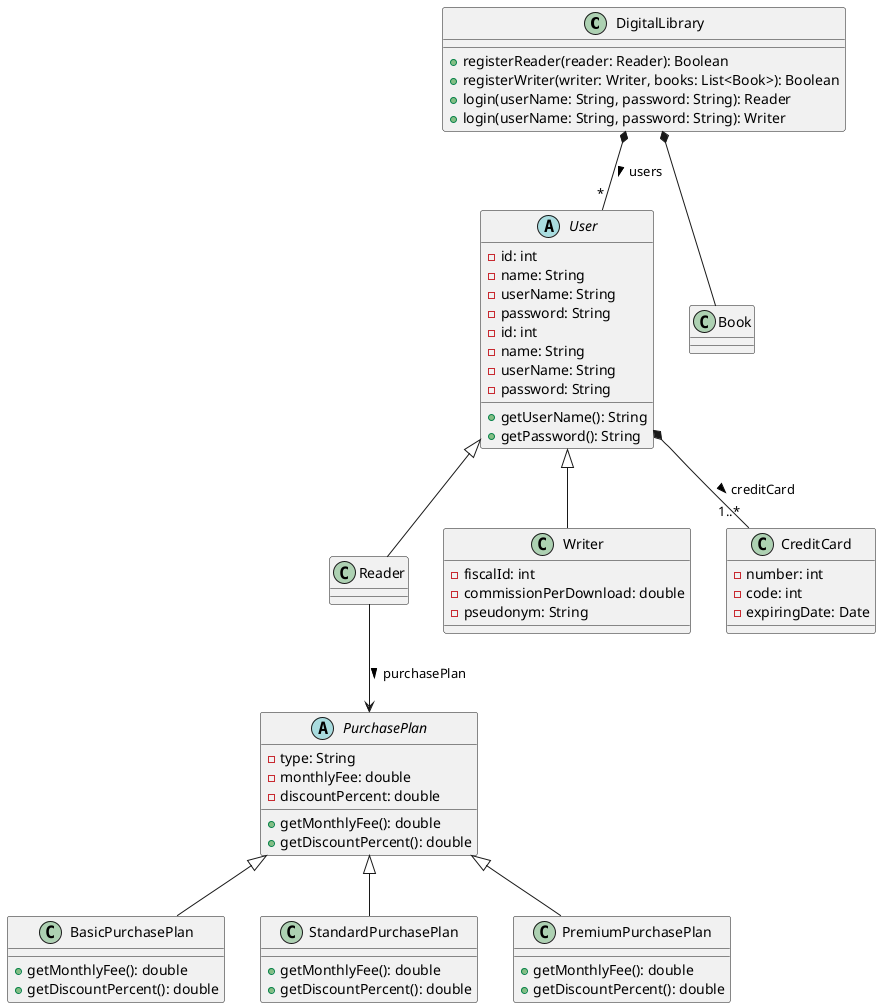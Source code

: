 @startuml

'Se busca diseñar una biblioteca digital de libros electrónicos online que facilite a escritores la publicación 
'de sus obras para que los lectores puedan acceder a ellos en línea.

class DigitalLibrary{}

'La plataforma contará con dos tipos de usuarios: escritores y lectores. Cada usuario tendrá un identificador 
'interno único, su nombre completo, un nombre de usuario, una contraseña para autenticación, y una o más tarjetas 
'de crédito (con número, un código de verificación de 3 cifras, y fecha de caducidad) en las que realizar los ingresos 
'y cargos según corresponda.

abstract class User{
    - id: int
    - name: String
    - userName: String
    - password: String
} 

User <|-- Reader
User <|-- Writer
User *-- "1..*" CreditCard : creditCard >

class CreditCard{
    - number: int
    - code: int
    - expiringDate: Date
}

' Para poder operar en la plataforma, esta deberá permitir dar de alta a los diferentes tipos de usuario, y que estos 
' puedan validar sus credenciales con nombre de usuario y clave.

abstract class User{
    - id: int
    - name: String
    - userName: String
    - password: String

    + getUserName(): String
    + getPassword(): String
}

'class DigitalLibrary{
'    + registerReader(reader: Reader): Boolean
'    + registerWriter(writer: Writer): Boolean
'    + login(userName: String, password: String): Reader
'    + login(userName: String, password: String): Writer
'}

DigitalLibrary *-- "*" User : users >

'Los escritores proporcionarán un número de identificación fiscal, un porcentaje de comisión por cada descarga de 
'sus libros por parte de los lectores, y un nombre comercial o pseudónimo literario.

class Writer{
    - fiscalId: int
    - commissionPerDownload: double
    - pseudonym: String
}

'Para registrarse, un escritor debe tener al menos un libro que publicar. La plataforma podrá acceder a los libros 
'de cualquier escritor registrado en cualquier momento.

class DigitalLibrary{
    + registerReader(reader: Reader): Boolean
    + registerWriter(writer: Writer, books: List<Book>): Boolean
    + login(userName: String, password: String): Reader
    + login(userName: String, password: String): Writer
}

DigitalLibrary *-- Book

'Por su parte, los lectores tendrán un plan de precios asociado. Los planes pueden ser: Básico (sin tarifa mensual, 
'se paga sólo por los libros adquiridos), Estándar (tarifa mensual de 9.99€, con un descuento del 50% en todas las compras), 
'o Premium (tarifa mensual de 19.99€, con acceso a todo el contenido sin coste adicional).

abstract class PurchasePlan{
    - type: String
    - monthlyFee: double
    - discountPercent: double

    + getMonthlyFee(): double
    + getDiscountPercent(): double
}

class BasicPurchasePlan{
    + getMonthlyFee(): double
    + getDiscountPercent(): double
}

class StandardPurchasePlan{
    + getMonthlyFee(): double
    + getDiscountPercent(): double
}

class PremiumPurchasePlan{
    + getMonthlyFee(): double
    + getDiscountPercent(): double
}

Reader --> PurchasePlan : purchasePlan >
PurchasePlan <|-- BasicPurchasePlan
PurchasePlan <|-- StandardPurchasePlan
PurchasePlan <|-- PremiumPurchasePlan

'La plataforma deberá tener acceso al registro de los libros comprados por los lectores, y calcular el importe mensual a 
'pagar por cada uno de estos, atendiendo al plan de precios al que se encuentra abonado. El cálculo del importe mensual debe 
'contemplar todos los libros comprados por el lector ese mes, más la cuota mensual de subscripción según su plan, más los 
'actos promocionales a los que se ha apuntado (como se detalla más abajo).



@enduml